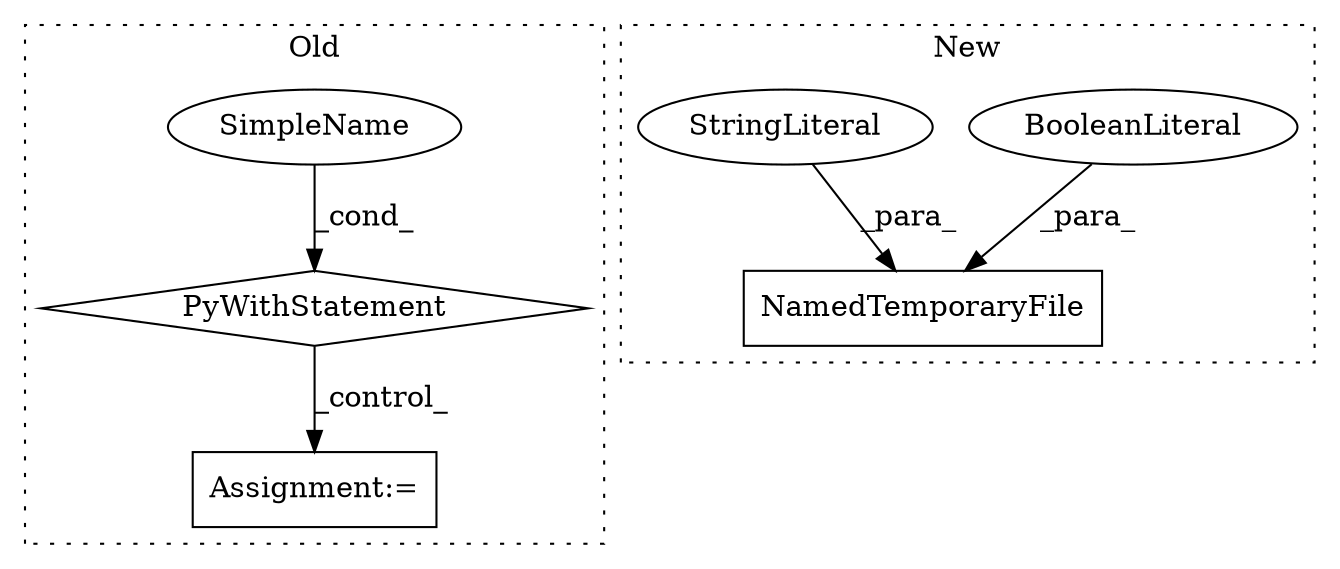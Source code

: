 digraph G {
subgraph cluster0 {
1 [label="PyWithStatement" a="104" s="9073,9112" l="10,2" shape="diamond"];
5 [label="SimpleName" a="42" s="" l="" shape="ellipse"];
6 [label="Assignment:=" a="7" s="9170" l="1" shape="box"];
label = "Old";
style="dotted";
}
subgraph cluster1 {
2 [label="NamedTemporaryFile" a="32" s="9037,9068" l="19,1" shape="box"];
3 [label="BooleanLiteral" a="9" s="9063" l="5" shape="ellipse"];
4 [label="StringLiteral" a="45" s="9056" l="6" shape="ellipse"];
label = "New";
style="dotted";
}
1 -> 6 [label="_control_"];
3 -> 2 [label="_para_"];
4 -> 2 [label="_para_"];
5 -> 1 [label="_cond_"];
}